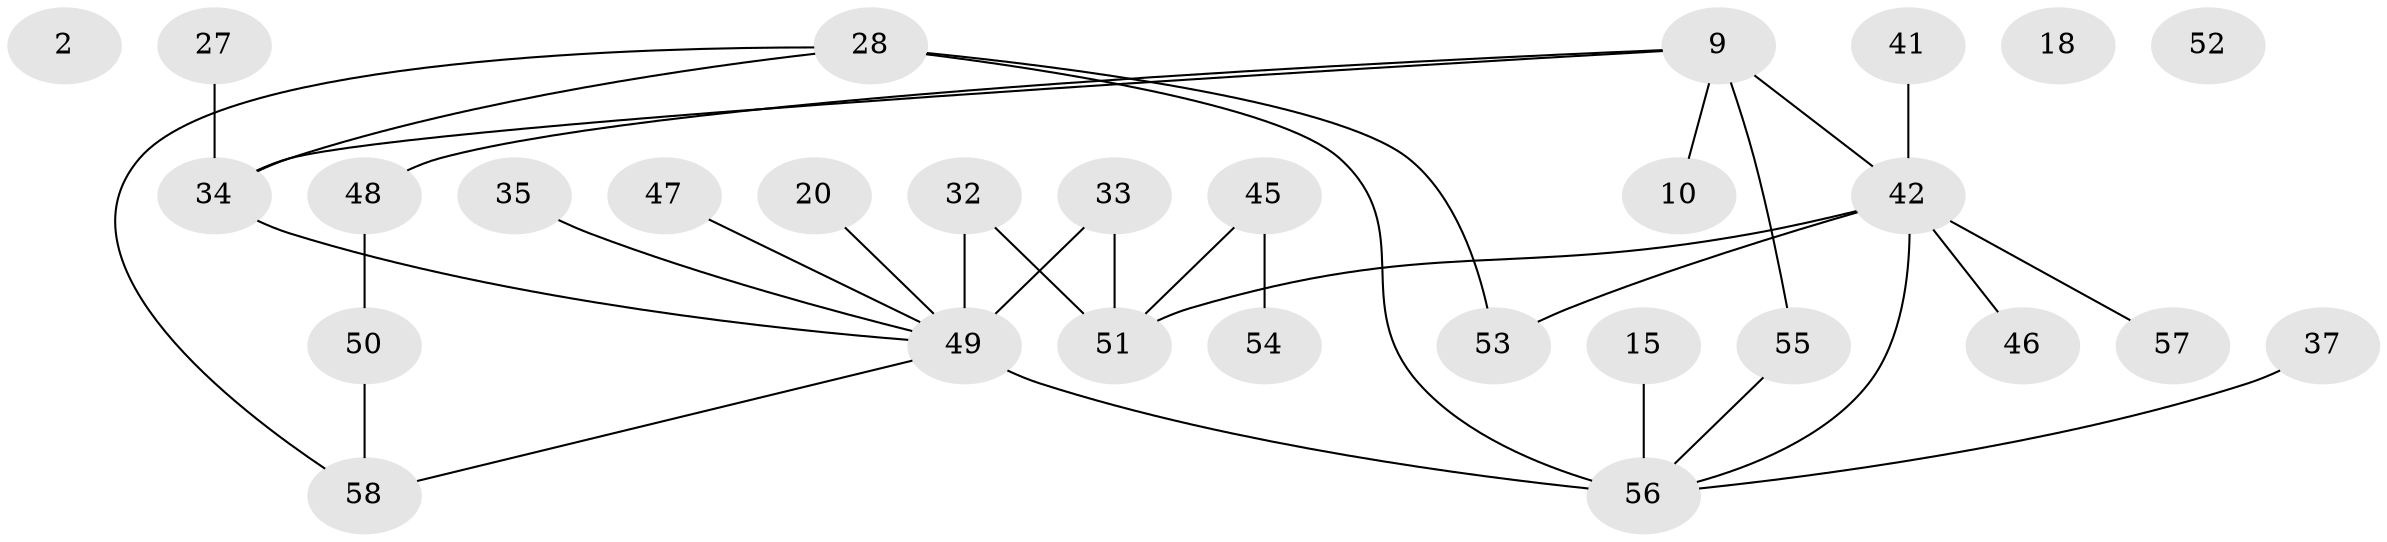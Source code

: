 // original degree distribution, {2: 0.25862068965517243, 0: 0.05172413793103448, 1: 0.25862068965517243, 3: 0.22413793103448276, 5: 0.05172413793103448, 6: 0.017241379310344827, 4: 0.1206896551724138, 7: 0.017241379310344827}
// Generated by graph-tools (version 1.1) at 2025/38/03/09/25 04:38:57]
// undirected, 29 vertices, 33 edges
graph export_dot {
graph [start="1"]
  node [color=gray90,style=filled];
  2;
  9;
  10;
  15;
  18;
  20;
  27;
  28 [super="+24+23"];
  32 [super="+25"];
  33 [super="+12"];
  34 [super="+21"];
  35;
  37;
  41;
  42 [super="+8+26"];
  45 [super="+44"];
  46;
  47;
  48 [super="+31+36"];
  49 [super="+43"];
  50 [super="+30"];
  51 [super="+22"];
  52;
  53;
  54;
  55 [super="+13"];
  56 [super="+14+40"];
  57 [super="+38"];
  58 [super="+29+3+39"];
  9 -- 10;
  9 -- 42 [weight=2];
  9 -- 34;
  9 -- 55;
  9 -- 48;
  15 -- 56;
  20 -- 49;
  27 -- 34;
  28 -- 34 [weight=2];
  28 -- 56 [weight=2];
  28 -- 53;
  28 -- 58;
  32 -- 49;
  32 -- 51 [weight=2];
  33 -- 49 [weight=3];
  33 -- 51;
  34 -- 49;
  35 -- 49;
  37 -- 56;
  41 -- 42;
  42 -- 56 [weight=2];
  42 -- 53;
  42 -- 46;
  42 -- 51;
  42 -- 57;
  45 -- 51;
  45 -- 54;
  47 -- 49;
  48 -- 50;
  49 -- 56 [weight=2];
  49 -- 58;
  50 -- 58;
  55 -- 56;
}
